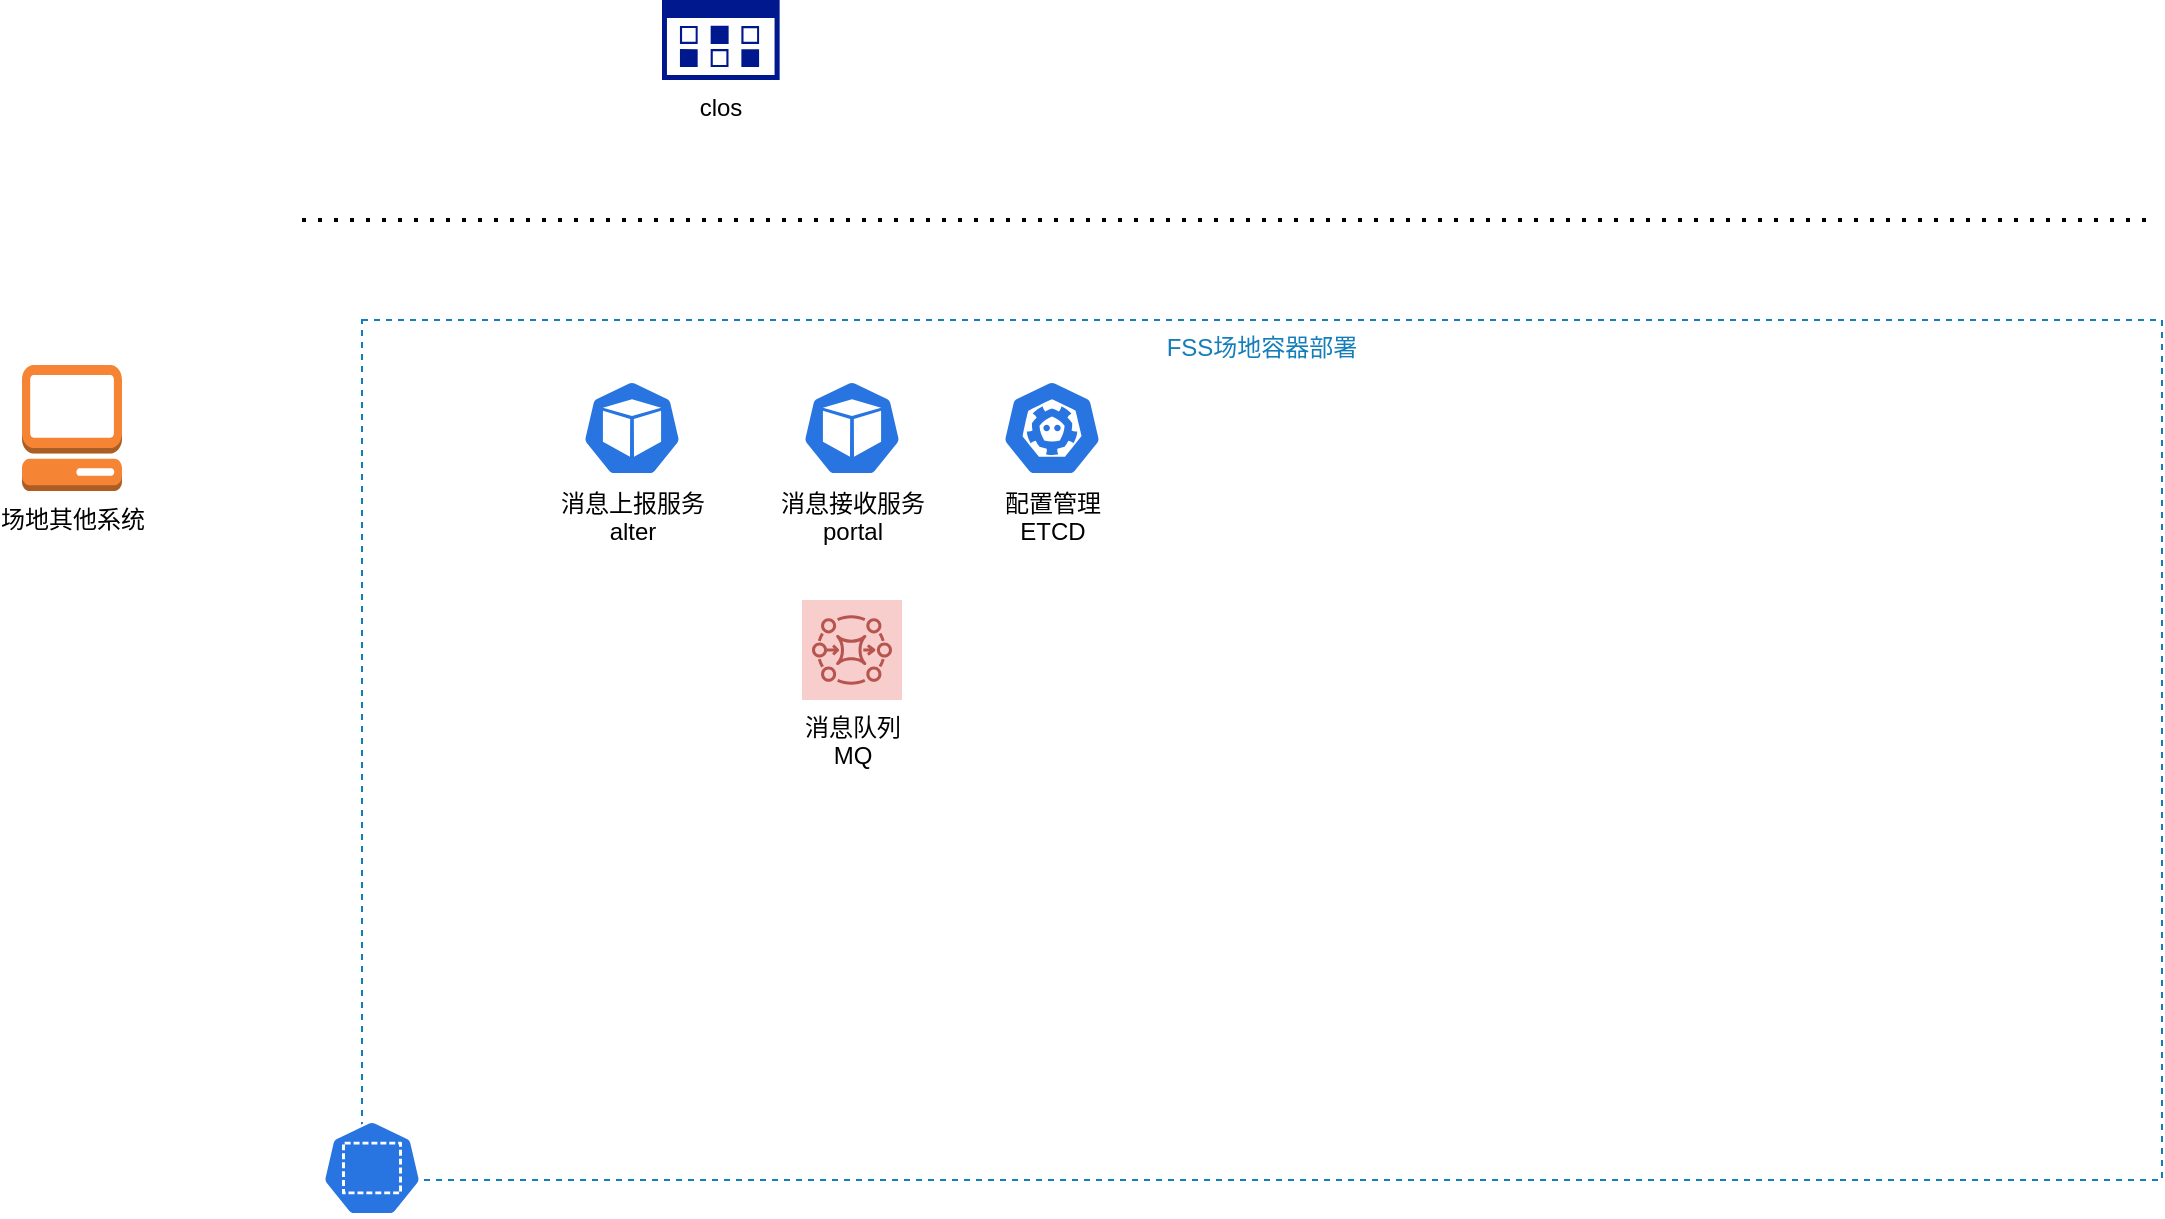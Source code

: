 <mxfile version="14.2.9" type="github">
  <diagram id="tSahE8HauLd_56ZxBlCN" name="Page-1">
    <mxGraphModel dx="2075" dy="1857" grid="1" gridSize="10" guides="1" tooltips="1" connect="1" arrows="1" fold="1" page="1" pageScale="1" pageWidth="827" pageHeight="1169" math="0" shadow="0">
      <root>
        <mxCell id="0" />
        <mxCell id="1" parent="0" />
        <mxCell id="pSXNC7oPqVaKM3YzNo9T-8" value="" style="group" vertex="1" connectable="0" parent="1">
          <mxGeometry x="-190" y="-870" width="920" height="448" as="geometry" />
        </mxCell>
        <mxCell id="pSXNC7oPqVaKM3YzNo9T-1" value="FSS场地容器部署" style="fillColor=none;strokeColor=#147EBA;dashed=1;verticalAlign=top;fontStyle=0;fontColor=#147EBA;" vertex="1" parent="pSXNC7oPqVaKM3YzNo9T-8">
          <mxGeometry x="20" width="900" height="430" as="geometry" />
        </mxCell>
        <mxCell id="pSXNC7oPqVaKM3YzNo9T-6" value="" style="html=1;dashed=0;whitespace=wrap;fillColor=#2875E2;strokeColor=#ffffff;points=[[0.005,0.63,0],[0.1,0.2,0],[0.9,0.2,0],[0.5,0,0],[0.995,0.63,0],[0.72,0.99,0],[0.5,1,0],[0.28,0.99,0]];shape=mxgraph.kubernetes.icon;prIcon=ns" vertex="1" parent="pSXNC7oPqVaKM3YzNo9T-8">
          <mxGeometry y="400" width="50" height="48" as="geometry" />
        </mxCell>
        <mxCell id="pSXNC7oPqVaKM3YzNo9T-5" value="消息上报服务&lt;br&gt;alter" style="html=1;dashed=0;whitespace=wrap;fillColor=#2875E2;strokeColor=#ffffff;points=[[0.005,0.63,0],[0.1,0.2,0],[0.9,0.2,0],[0.5,0,0],[0.995,0.63,0],[0.72,0.99,0],[0.5,1,0],[0.28,0.99,0]];shape=mxgraph.kubernetes.icon;prIcon=pod;labelPosition=center;verticalLabelPosition=bottom;align=center;verticalAlign=top;" vertex="1" parent="pSXNC7oPqVaKM3YzNo9T-8">
          <mxGeometry x="130" y="30" width="50" height="48" as="geometry" />
        </mxCell>
        <mxCell id="pSXNC7oPqVaKM3YzNo9T-16" value="消息接收服务&lt;br&gt;portal" style="html=1;dashed=0;whitespace=wrap;fillColor=#2875E2;strokeColor=#ffffff;points=[[0.005,0.63,0],[0.1,0.2,0],[0.9,0.2,0],[0.5,0,0],[0.995,0.63,0],[0.72,0.99,0],[0.5,1,0],[0.28,0.99,0]];shape=mxgraph.kubernetes.icon;prIcon=pod;labelPosition=center;verticalLabelPosition=bottom;align=center;verticalAlign=top;" vertex="1" parent="pSXNC7oPqVaKM3YzNo9T-8">
          <mxGeometry x="240" y="30" width="50" height="48" as="geometry" />
        </mxCell>
        <mxCell id="pSXNC7oPqVaKM3YzNo9T-17" value="配置管理&lt;br&gt;ETCD" style="html=1;dashed=0;whitespace=wrap;fillColor=#2875E2;strokeColor=#ffffff;points=[[0.005,0.63,0],[0.1,0.2,0],[0.9,0.2,0],[0.5,0,0],[0.995,0.63,0],[0.72,0.99,0],[0.5,1,0],[0.28,0.99,0]];shape=mxgraph.kubernetes.icon;prIcon=etcd;labelPosition=center;verticalLabelPosition=bottom;align=center;verticalAlign=top;" vertex="1" parent="pSXNC7oPqVaKM3YzNo9T-8">
          <mxGeometry x="340" y="30" width="50" height="48" as="geometry" />
        </mxCell>
        <mxCell id="pSXNC7oPqVaKM3YzNo9T-18" value="消息队列&lt;br&gt;MQ" style="points=[[0,0,0],[0.25,0,0],[0.5,0,0],[0.75,0,0],[1,0,0],[0,1,0],[0.25,1,0],[0.5,1,0],[0.75,1,0],[1,1,0],[0,0.25,0],[0,0.5,0],[0,0.75,0],[1,0.25,0],[1,0.5,0],[1,0.75,0]];outlineConnect=0;gradientDirection=north;dashed=0;verticalLabelPosition=bottom;verticalAlign=top;align=center;html=1;fontSize=12;fontStyle=0;aspect=fixed;shape=mxgraph.aws4.resourceIcon;resIcon=mxgraph.aws4.mq;strokeColor=#b85450;fillColor=#f8cecc;" vertex="1" parent="pSXNC7oPqVaKM3YzNo9T-8">
          <mxGeometry x="240" y="140" width="50" height="50" as="geometry" />
        </mxCell>
        <mxCell id="pSXNC7oPqVaKM3YzNo9T-2" value="" style="endArrow=none;dashed=1;html=1;dashPattern=1 3;strokeWidth=2;" edge="1" parent="1">
          <mxGeometry width="50" height="50" relative="1" as="geometry">
            <mxPoint x="-200" y="-920" as="sourcePoint" />
            <mxPoint x="727.273" y="-920" as="targetPoint" />
          </mxGeometry>
        </mxCell>
        <mxCell id="pSXNC7oPqVaKM3YzNo9T-9" value="clos" style="aspect=fixed;pointerEvents=1;shadow=0;dashed=0;html=1;strokeColor=none;labelPosition=center;verticalLabelPosition=bottom;verticalAlign=top;align=center;fillColor=#00188D;shape=mxgraph.mscae.enterprise.management_console;" vertex="1" parent="1">
          <mxGeometry x="-20" y="-1030" width="58.82" height="40" as="geometry" />
        </mxCell>
        <mxCell id="pSXNC7oPqVaKM3YzNo9T-10" value="场地其他系统" style="outlineConnect=0;dashed=0;verticalLabelPosition=bottom;verticalAlign=top;align=center;html=1;shape=mxgraph.aws3.management_console;fillColor=#F58534;gradientColor=none;" vertex="1" parent="1">
          <mxGeometry x="-340" y="-847.5" width="50" height="63" as="geometry" />
        </mxCell>
      </root>
    </mxGraphModel>
  </diagram>
</mxfile>

